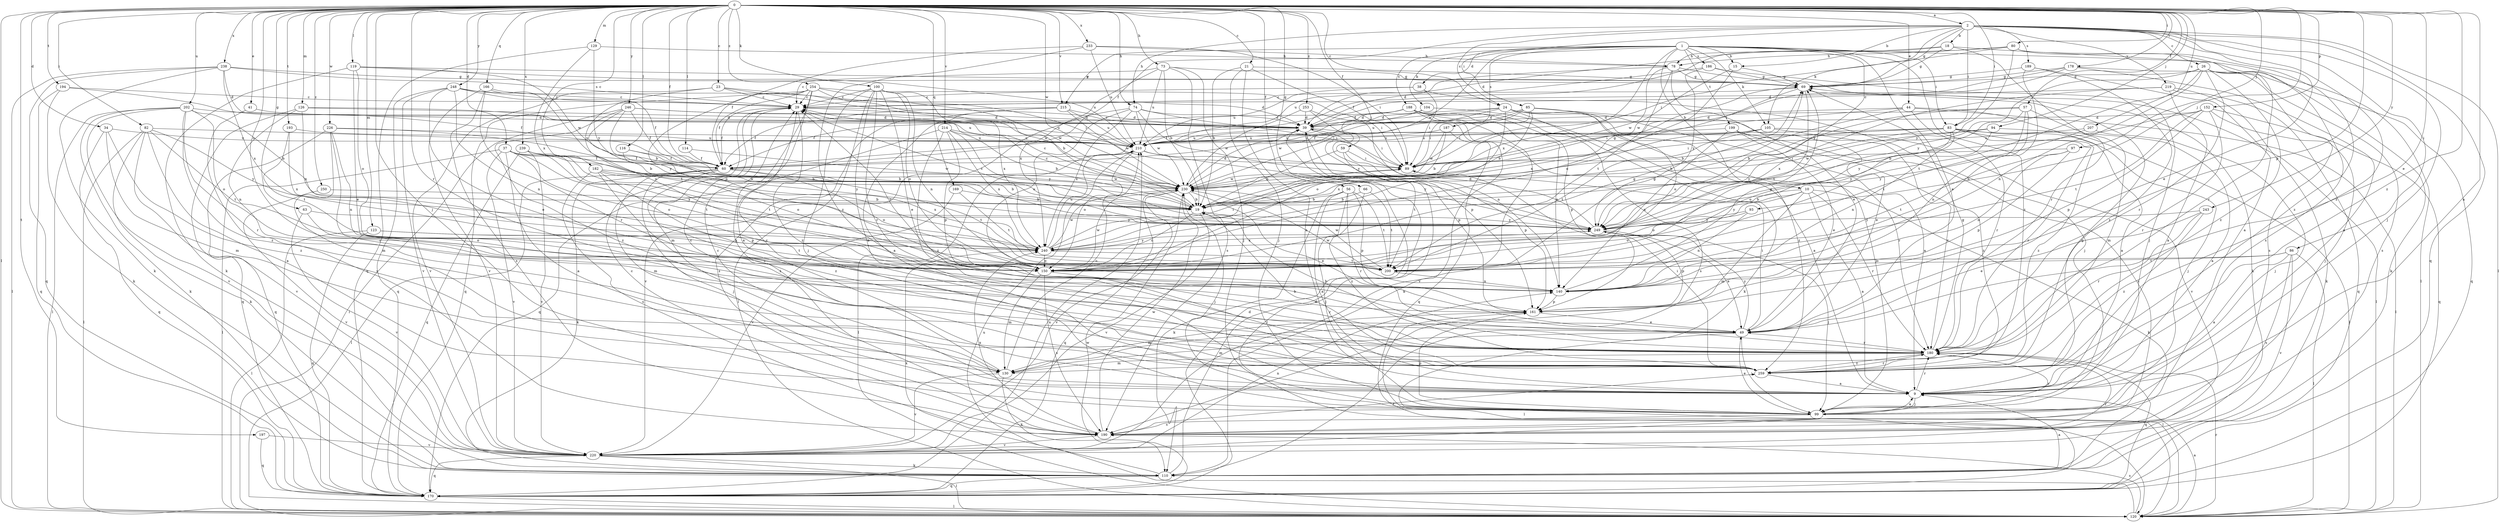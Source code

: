 strict digraph  {
0;
1;
2;
9;
10;
15;
18;
19;
21;
23;
24;
26;
29;
34;
37;
38;
39;
41;
44;
49;
56;
57;
59;
60;
63;
66;
69;
73;
74;
78;
80;
82;
83;
85;
86;
89;
93;
94;
97;
99;
100;
104;
105;
110;
114;
116;
119;
120;
123;
126;
129;
130;
140;
150;
152;
161;
166;
169;
170;
178;
180;
182;
186;
187;
188;
189;
190;
193;
194;
197;
199;
200;
202;
207;
210;
214;
215;
219;
220;
226;
230;
233;
238;
239;
240;
243;
246;
248;
249;
250;
253;
254;
259;
0 -> 2  [label=a];
0 -> 9  [label=a];
0 -> 21  [label=c];
0 -> 23  [label=c];
0 -> 24  [label=c];
0 -> 34  [label=d];
0 -> 37  [label=d];
0 -> 41  [label=e];
0 -> 44  [label=e];
0 -> 49  [label=e];
0 -> 56  [label=f];
0 -> 57  [label=f];
0 -> 59  [label=f];
0 -> 60  [label=f];
0 -> 63  [label=g];
0 -> 66  [label=g];
0 -> 73  [label=h];
0 -> 74  [label=h];
0 -> 80  [label=i];
0 -> 82  [label=i];
0 -> 83  [label=i];
0 -> 93  [label=j];
0 -> 94  [label=j];
0 -> 97  [label=j];
0 -> 99  [label=j];
0 -> 100  [label=k];
0 -> 114  [label=l];
0 -> 116  [label=l];
0 -> 119  [label=l];
0 -> 120  [label=l];
0 -> 123  [label=m];
0 -> 126  [label=m];
0 -> 129  [label=m];
0 -> 150  [label=o];
0 -> 152  [label=p];
0 -> 161  [label=p];
0 -> 166  [label=q];
0 -> 169  [label=q];
0 -> 178  [label=r];
0 -> 180  [label=r];
0 -> 182  [label=s];
0 -> 193  [label=t];
0 -> 194  [label=t];
0 -> 197  [label=t];
0 -> 202  [label=u];
0 -> 207  [label=u];
0 -> 214  [label=v];
0 -> 215  [label=v];
0 -> 226  [label=w];
0 -> 230  [label=w];
0 -> 233  [label=x];
0 -> 238  [label=x];
0 -> 239  [label=x];
0 -> 243  [label=y];
0 -> 246  [label=y];
0 -> 248  [label=y];
0 -> 250  [label=z];
0 -> 253  [label=z];
0 -> 254  [label=z];
0 -> 259  [label=z];
1 -> 10  [label=b];
1 -> 15  [label=b];
1 -> 38  [label=d];
1 -> 49  [label=e];
1 -> 83  [label=i];
1 -> 104  [label=k];
1 -> 105  [label=k];
1 -> 120  [label=l];
1 -> 186  [label=s];
1 -> 187  [label=s];
1 -> 188  [label=s];
1 -> 199  [label=t];
1 -> 215  [label=v];
1 -> 230  [label=w];
1 -> 240  [label=x];
1 -> 249  [label=y];
1 -> 259  [label=z];
2 -> 15  [label=b];
2 -> 18  [label=b];
2 -> 24  [label=c];
2 -> 26  [label=c];
2 -> 49  [label=e];
2 -> 60  [label=f];
2 -> 69  [label=g];
2 -> 74  [label=h];
2 -> 83  [label=i];
2 -> 85  [label=i];
2 -> 86  [label=i];
2 -> 99  [label=j];
2 -> 105  [label=k];
2 -> 120  [label=l];
2 -> 170  [label=q];
2 -> 189  [label=s];
2 -> 219  [label=v];
2 -> 259  [label=z];
9 -> 29  [label=c];
9 -> 69  [label=g];
9 -> 99  [label=j];
9 -> 180  [label=r];
10 -> 9  [label=a];
10 -> 19  [label=b];
10 -> 110  [label=k];
10 -> 130  [label=m];
10 -> 150  [label=o];
10 -> 180  [label=r];
10 -> 249  [label=y];
15 -> 69  [label=g];
15 -> 150  [label=o];
15 -> 230  [label=w];
18 -> 60  [label=f];
18 -> 69  [label=g];
18 -> 78  [label=h];
18 -> 180  [label=r];
18 -> 190  [label=s];
19 -> 29  [label=c];
19 -> 150  [label=o];
19 -> 220  [label=v];
19 -> 249  [label=y];
21 -> 9  [label=a];
21 -> 19  [label=b];
21 -> 69  [label=g];
21 -> 89  [label=i];
21 -> 99  [label=j];
23 -> 29  [label=c];
23 -> 89  [label=i];
23 -> 150  [label=o];
23 -> 220  [label=v];
23 -> 230  [label=w];
24 -> 9  [label=a];
24 -> 39  [label=d];
24 -> 60  [label=f];
24 -> 89  [label=i];
24 -> 99  [label=j];
24 -> 110  [label=k];
24 -> 150  [label=o];
24 -> 259  [label=z];
26 -> 69  [label=g];
26 -> 110  [label=k];
26 -> 140  [label=n];
26 -> 170  [label=q];
26 -> 180  [label=r];
26 -> 190  [label=s];
26 -> 200  [label=t];
26 -> 249  [label=y];
26 -> 259  [label=z];
29 -> 39  [label=d];
29 -> 60  [label=f];
29 -> 130  [label=m];
29 -> 259  [label=z];
34 -> 130  [label=m];
34 -> 170  [label=q];
34 -> 210  [label=u];
34 -> 259  [label=z];
37 -> 9  [label=a];
37 -> 19  [label=b];
37 -> 60  [label=f];
37 -> 120  [label=l];
37 -> 150  [label=o];
37 -> 200  [label=t];
37 -> 220  [label=v];
37 -> 240  [label=x];
38 -> 29  [label=c];
38 -> 89  [label=i];
38 -> 99  [label=j];
38 -> 210  [label=u];
39 -> 29  [label=c];
39 -> 89  [label=i];
39 -> 120  [label=l];
39 -> 161  [label=p];
39 -> 210  [label=u];
41 -> 39  [label=d];
41 -> 190  [label=s];
44 -> 9  [label=a];
44 -> 19  [label=b];
44 -> 39  [label=d];
44 -> 89  [label=i];
44 -> 120  [label=l];
44 -> 180  [label=r];
49 -> 89  [label=i];
49 -> 99  [label=j];
49 -> 120  [label=l];
49 -> 130  [label=m];
49 -> 180  [label=r];
49 -> 249  [label=y];
56 -> 9  [label=a];
56 -> 19  [label=b];
56 -> 110  [label=k];
56 -> 161  [label=p];
56 -> 180  [label=r];
56 -> 200  [label=t];
56 -> 259  [label=z];
57 -> 19  [label=b];
57 -> 39  [label=d];
57 -> 130  [label=m];
57 -> 140  [label=n];
57 -> 200  [label=t];
57 -> 249  [label=y];
59 -> 19  [label=b];
59 -> 89  [label=i];
59 -> 161  [label=p];
59 -> 200  [label=t];
60 -> 99  [label=j];
60 -> 110  [label=k];
60 -> 120  [label=l];
60 -> 130  [label=m];
60 -> 150  [label=o];
60 -> 200  [label=t];
60 -> 230  [label=w];
60 -> 259  [label=z];
63 -> 150  [label=o];
63 -> 220  [label=v];
63 -> 249  [label=y];
66 -> 19  [label=b];
66 -> 99  [label=j];
66 -> 200  [label=t];
69 -> 29  [label=c];
69 -> 120  [label=l];
69 -> 200  [label=t];
69 -> 240  [label=x];
73 -> 19  [label=b];
73 -> 29  [label=c];
73 -> 69  [label=g];
73 -> 99  [label=j];
73 -> 190  [label=s];
73 -> 210  [label=u];
73 -> 240  [label=x];
74 -> 39  [label=d];
74 -> 89  [label=i];
74 -> 150  [label=o];
74 -> 220  [label=v];
74 -> 230  [label=w];
74 -> 240  [label=x];
74 -> 249  [label=y];
78 -> 49  [label=e];
78 -> 69  [label=g];
78 -> 110  [label=k];
78 -> 200  [label=t];
78 -> 210  [label=u];
78 -> 230  [label=w];
80 -> 39  [label=d];
80 -> 78  [label=h];
80 -> 89  [label=i];
80 -> 180  [label=r];
80 -> 249  [label=y];
80 -> 259  [label=z];
82 -> 9  [label=a];
82 -> 110  [label=k];
82 -> 120  [label=l];
82 -> 200  [label=t];
82 -> 210  [label=u];
82 -> 220  [label=v];
82 -> 249  [label=y];
83 -> 19  [label=b];
83 -> 89  [label=i];
83 -> 99  [label=j];
83 -> 120  [label=l];
83 -> 140  [label=n];
83 -> 150  [label=o];
83 -> 180  [label=r];
83 -> 210  [label=u];
83 -> 249  [label=y];
83 -> 259  [label=z];
85 -> 19  [label=b];
85 -> 39  [label=d];
85 -> 49  [label=e];
85 -> 60  [label=f];
85 -> 89  [label=i];
85 -> 150  [label=o];
85 -> 210  [label=u];
86 -> 9  [label=a];
86 -> 120  [label=l];
86 -> 150  [label=o];
86 -> 190  [label=s];
86 -> 200  [label=t];
86 -> 220  [label=v];
89 -> 230  [label=w];
93 -> 140  [label=n];
93 -> 150  [label=o];
93 -> 249  [label=y];
94 -> 9  [label=a];
94 -> 210  [label=u];
94 -> 230  [label=w];
94 -> 249  [label=y];
97 -> 89  [label=i];
97 -> 140  [label=n];
97 -> 161  [label=p];
97 -> 200  [label=t];
99 -> 9  [label=a];
99 -> 49  [label=e];
99 -> 161  [label=p];
99 -> 180  [label=r];
99 -> 190  [label=s];
100 -> 9  [label=a];
100 -> 29  [label=c];
100 -> 49  [label=e];
100 -> 99  [label=j];
100 -> 120  [label=l];
100 -> 140  [label=n];
100 -> 150  [label=o];
100 -> 180  [label=r];
100 -> 240  [label=x];
104 -> 9  [label=a];
104 -> 39  [label=d];
104 -> 230  [label=w];
105 -> 180  [label=r];
105 -> 200  [label=t];
105 -> 210  [label=u];
105 -> 220  [label=v];
105 -> 240  [label=x];
110 -> 9  [label=a];
110 -> 39  [label=d];
110 -> 170  [label=q];
110 -> 240  [label=x];
114 -> 60  [label=f];
114 -> 230  [label=w];
116 -> 19  [label=b];
116 -> 60  [label=f];
116 -> 150  [label=o];
119 -> 49  [label=e];
119 -> 69  [label=g];
119 -> 110  [label=k];
119 -> 150  [label=o];
119 -> 210  [label=u];
119 -> 230  [label=w];
120 -> 9  [label=a];
120 -> 180  [label=r];
120 -> 190  [label=s];
120 -> 210  [label=u];
123 -> 120  [label=l];
123 -> 170  [label=q];
123 -> 200  [label=t];
123 -> 240  [label=x];
126 -> 39  [label=d];
126 -> 140  [label=n];
126 -> 170  [label=q];
126 -> 210  [label=u];
126 -> 240  [label=x];
129 -> 78  [label=h];
129 -> 170  [label=q];
129 -> 240  [label=x];
129 -> 249  [label=y];
130 -> 29  [label=c];
130 -> 110  [label=k];
130 -> 210  [label=u];
130 -> 220  [label=v];
140 -> 29  [label=c];
140 -> 69  [label=g];
140 -> 161  [label=p];
140 -> 230  [label=w];
150 -> 69  [label=g];
150 -> 130  [label=m];
150 -> 180  [label=r];
150 -> 190  [label=s];
150 -> 230  [label=w];
152 -> 19  [label=b];
152 -> 39  [label=d];
152 -> 99  [label=j];
152 -> 161  [label=p];
152 -> 170  [label=q];
152 -> 180  [label=r];
152 -> 200  [label=t];
161 -> 49  [label=e];
161 -> 120  [label=l];
161 -> 130  [label=m];
166 -> 29  [label=c];
166 -> 180  [label=r];
166 -> 190  [label=s];
166 -> 200  [label=t];
166 -> 220  [label=v];
169 -> 19  [label=b];
169 -> 200  [label=t];
169 -> 220  [label=v];
170 -> 39  [label=d];
170 -> 120  [label=l];
170 -> 210  [label=u];
170 -> 230  [label=w];
178 -> 9  [label=a];
178 -> 39  [label=d];
178 -> 69  [label=g];
178 -> 89  [label=i];
178 -> 190  [label=s];
180 -> 19  [label=b];
180 -> 69  [label=g];
180 -> 130  [label=m];
180 -> 170  [label=q];
180 -> 259  [label=z];
182 -> 19  [label=b];
182 -> 161  [label=p];
182 -> 190  [label=s];
182 -> 230  [label=w];
182 -> 240  [label=x];
182 -> 259  [label=z];
186 -> 39  [label=d];
186 -> 69  [label=g];
186 -> 99  [label=j];
186 -> 249  [label=y];
187 -> 19  [label=b];
187 -> 180  [label=r];
187 -> 210  [label=u];
187 -> 230  [label=w];
188 -> 39  [label=d];
188 -> 60  [label=f];
188 -> 110  [label=k];
188 -> 140  [label=n];
188 -> 161  [label=p];
188 -> 170  [label=q];
188 -> 190  [label=s];
188 -> 220  [label=v];
189 -> 9  [label=a];
189 -> 69  [label=g];
189 -> 140  [label=n];
189 -> 259  [label=z];
190 -> 29  [label=c];
190 -> 220  [label=v];
190 -> 230  [label=w];
190 -> 240  [label=x];
190 -> 259  [label=z];
193 -> 200  [label=t];
193 -> 210  [label=u];
193 -> 240  [label=x];
194 -> 29  [label=c];
194 -> 60  [label=f];
194 -> 110  [label=k];
194 -> 170  [label=q];
197 -> 170  [label=q];
197 -> 220  [label=v];
199 -> 49  [label=e];
199 -> 140  [label=n];
199 -> 190  [label=s];
199 -> 210  [label=u];
199 -> 259  [label=z];
200 -> 69  [label=g];
200 -> 140  [label=n];
200 -> 230  [label=w];
202 -> 19  [label=b];
202 -> 39  [label=d];
202 -> 110  [label=k];
202 -> 120  [label=l];
202 -> 150  [label=o];
202 -> 180  [label=r];
202 -> 220  [label=v];
202 -> 259  [label=z];
207 -> 99  [label=j];
207 -> 210  [label=u];
207 -> 249  [label=y];
210 -> 89  [label=i];
210 -> 120  [label=l];
210 -> 150  [label=o];
210 -> 249  [label=y];
214 -> 19  [label=b];
214 -> 161  [label=p];
214 -> 170  [label=q];
214 -> 210  [label=u];
214 -> 240  [label=x];
214 -> 249  [label=y];
214 -> 259  [label=z];
215 -> 9  [label=a];
215 -> 39  [label=d];
215 -> 60  [label=f];
215 -> 190  [label=s];
215 -> 210  [label=u];
215 -> 230  [label=w];
219 -> 9  [label=a];
219 -> 29  [label=c];
219 -> 110  [label=k];
219 -> 170  [label=q];
219 -> 240  [label=x];
220 -> 110  [label=k];
220 -> 120  [label=l];
220 -> 140  [label=n];
220 -> 170  [label=q];
220 -> 180  [label=r];
226 -> 19  [label=b];
226 -> 130  [label=m];
226 -> 140  [label=n];
226 -> 170  [label=q];
226 -> 180  [label=r];
226 -> 210  [label=u];
230 -> 19  [label=b];
230 -> 29  [label=c];
230 -> 39  [label=d];
230 -> 49  [label=e];
230 -> 69  [label=g];
230 -> 99  [label=j];
230 -> 170  [label=q];
230 -> 220  [label=v];
233 -> 60  [label=f];
233 -> 78  [label=h];
233 -> 89  [label=i];
233 -> 210  [label=u];
233 -> 259  [label=z];
238 -> 29  [label=c];
238 -> 39  [label=d];
238 -> 69  [label=g];
238 -> 110  [label=k];
238 -> 120  [label=l];
238 -> 170  [label=q];
238 -> 240  [label=x];
239 -> 60  [label=f];
239 -> 170  [label=q];
239 -> 200  [label=t];
239 -> 220  [label=v];
239 -> 249  [label=y];
240 -> 89  [label=i];
240 -> 150  [label=o];
240 -> 200  [label=t];
240 -> 210  [label=u];
240 -> 230  [label=w];
240 -> 249  [label=y];
243 -> 49  [label=e];
243 -> 180  [label=r];
243 -> 249  [label=y];
243 -> 259  [label=z];
246 -> 19  [label=b];
246 -> 39  [label=d];
246 -> 60  [label=f];
246 -> 120  [label=l];
246 -> 210  [label=u];
246 -> 249  [label=y];
246 -> 259  [label=z];
248 -> 29  [label=c];
248 -> 39  [label=d];
248 -> 49  [label=e];
248 -> 60  [label=f];
248 -> 140  [label=n];
248 -> 170  [label=q];
248 -> 220  [label=v];
249 -> 29  [label=c];
249 -> 39  [label=d];
249 -> 49  [label=e];
249 -> 99  [label=j];
249 -> 161  [label=p];
249 -> 240  [label=x];
250 -> 19  [label=b];
250 -> 220  [label=v];
253 -> 39  [label=d];
253 -> 140  [label=n];
253 -> 161  [label=p];
253 -> 230  [label=w];
254 -> 9  [label=a];
254 -> 19  [label=b];
254 -> 29  [label=c];
254 -> 60  [label=f];
254 -> 89  [label=i];
254 -> 150  [label=o];
254 -> 170  [label=q];
254 -> 190  [label=s];
254 -> 230  [label=w];
259 -> 9  [label=a];
259 -> 19  [label=b];
259 -> 29  [label=c];
259 -> 89  [label=i];
259 -> 180  [label=r];
}
